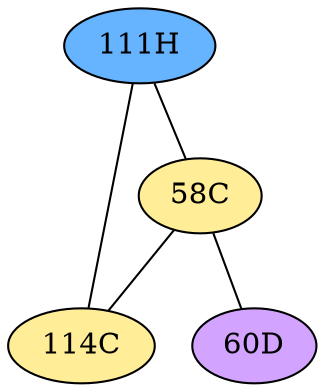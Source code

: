 // The Round Table
graph {
	"111H" [fillcolor="#66B3FF" style=radial]
	"58C" [fillcolor="#FFED97" style=radial]
	"111H" -- "58C" [penwidth=1]
	"111H" [fillcolor="#66B3FF" style=radial]
	"114C" [fillcolor="#FFED97" style=radial]
	"111H" -- "114C" [penwidth=1]
	"58C" [fillcolor="#FFED97" style=radial]
	"60D" [fillcolor="#D3A4FF" style=radial]
	"58C" -- "60D" [penwidth=1]
	"58C" [fillcolor="#FFED97" style=radial]
	"114C" [fillcolor="#FFED97" style=radial]
	"58C" -- "114C" [penwidth=1]
}
